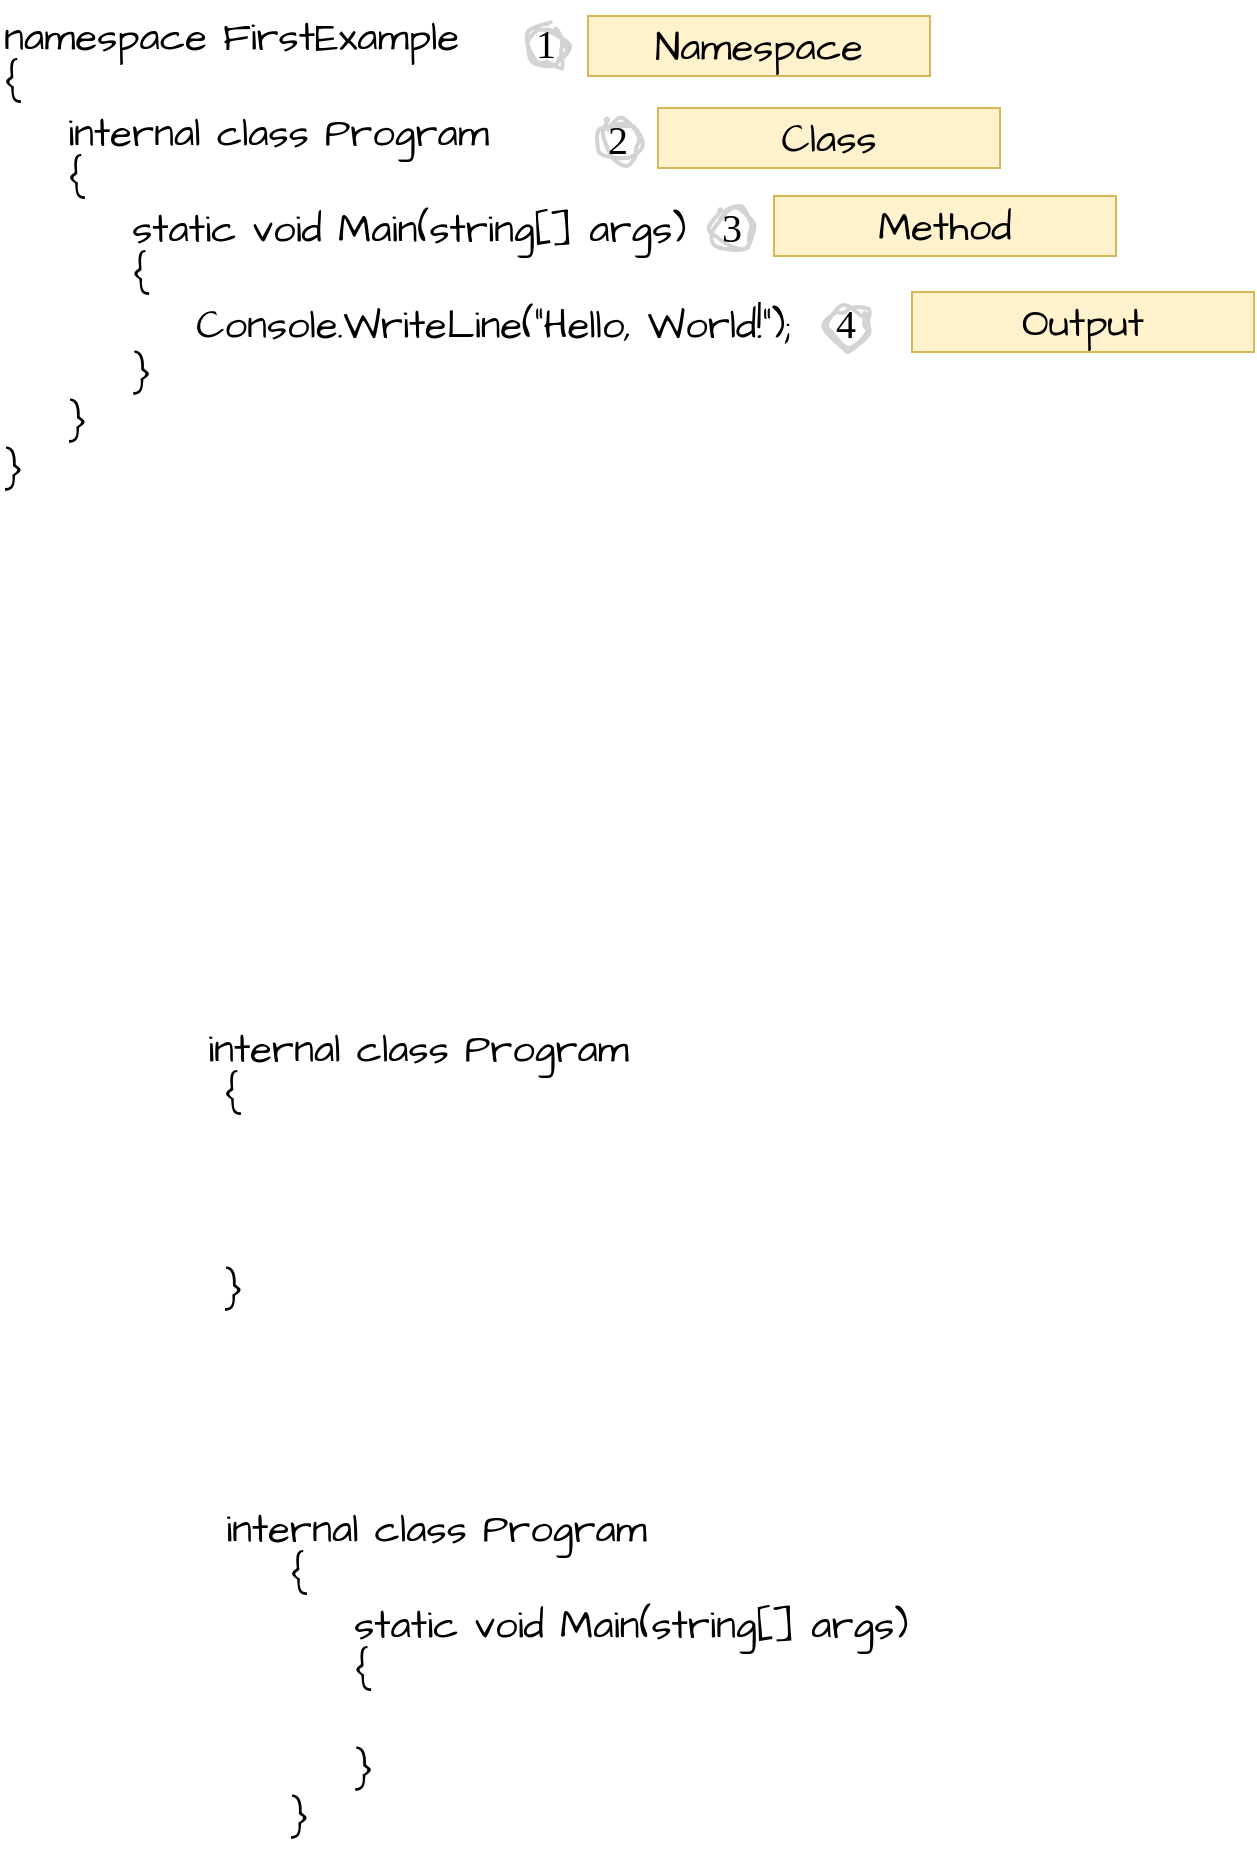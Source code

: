 <mxfile version="22.1.11" type="device">
  <diagram name="Σελίδα-1" id="hP1Nd9hT1WSnaAeC4IM6">
    <mxGraphModel dx="864" dy="516" grid="0" gridSize="10" guides="1" tooltips="1" connect="1" arrows="1" fold="1" page="1" pageScale="1" pageWidth="827" pageHeight="1169" math="0" shadow="0">
      <root>
        <mxCell id="0" />
        <mxCell id="1" parent="0" />
        <mxCell id="AA1_4V5GRdpOy6ZbC0qR-2" value="namespace FirstExample&#xa;{&#xa;    internal class Program&#xa;    {&#xa;        static void Main(string[] args)&#xa;        {&#xa;            Console.WriteLine(&quot;Hello, World!&quot;);&#xa;        }&#xa;    }&#xa;}" style="text;whiteSpace=wrap;fontSize=20;fontFamily=Architects Daughter;" vertex="1" parent="1">
          <mxGeometry x="82" y="116" width="620" height="392" as="geometry" />
        </mxCell>
        <mxCell id="AA1_4V5GRdpOy6ZbC0qR-3" value="1" style="ellipse;whiteSpace=wrap;html=1;aspect=fixed;strokeWidth=2;fontFamily=Tahoma;spacingBottom=4;spacingRight=2;strokeColor=#d3d3d3;sketch=1;hachureGap=4;jiggle=2;curveFitting=1;fontSource=https%3A%2F%2Ffonts.googleapis.com%2Fcss%3Ffamily%3DArchitects%2BDaughter;fontSize=20;" vertex="1" parent="1">
          <mxGeometry x="346" y="129" width="20" height="20" as="geometry" />
        </mxCell>
        <mxCell id="AA1_4V5GRdpOy6ZbC0qR-4" value="2" style="ellipse;whiteSpace=wrap;html=1;aspect=fixed;strokeWidth=2;fontFamily=Tahoma;spacingBottom=4;spacingRight=2;strokeColor=#d3d3d3;sketch=1;hachureGap=4;jiggle=2;curveFitting=1;fontSource=https%3A%2F%2Ffonts.googleapis.com%2Fcss%3Ffamily%3DArchitects%2BDaughter;fontSize=20;" vertex="1" parent="1">
          <mxGeometry x="382" y="177" width="20" height="20" as="geometry" />
        </mxCell>
        <mxCell id="AA1_4V5GRdpOy6ZbC0qR-5" value="3" style="ellipse;whiteSpace=wrap;html=1;aspect=fixed;strokeWidth=2;fontFamily=Tahoma;spacingBottom=4;spacingRight=2;strokeColor=#d3d3d3;sketch=1;hachureGap=4;jiggle=2;curveFitting=1;fontSource=https%3A%2F%2Ffonts.googleapis.com%2Fcss%3Ffamily%3DArchitects%2BDaughter;fontSize=20;" vertex="1" parent="1">
          <mxGeometry x="439" y="221" width="20" height="20" as="geometry" />
        </mxCell>
        <mxCell id="AA1_4V5GRdpOy6ZbC0qR-6" value="4" style="ellipse;whiteSpace=wrap;html=1;aspect=fixed;strokeWidth=2;fontFamily=Tahoma;spacingBottom=4;spacingRight=2;strokeColor=#d3d3d3;sketch=1;hachureGap=4;jiggle=2;curveFitting=1;fontSource=https%3A%2F%2Ffonts.googleapis.com%2Fcss%3Ffamily%3DArchitects%2BDaughter;fontSize=20;" vertex="1" parent="1">
          <mxGeometry x="496" y="269" width="20" height="20" as="geometry" />
        </mxCell>
        <mxCell id="AA1_4V5GRdpOy6ZbC0qR-8" value="Namespace" style="text;html=1;strokeColor=#d6b656;fillColor=#fff2cc;align=center;verticalAlign=middle;whiteSpace=wrap;rounded=0;fontSize=20;fontFamily=Architects Daughter;" vertex="1" parent="1">
          <mxGeometry x="376" y="124" width="171" height="30" as="geometry" />
        </mxCell>
        <mxCell id="AA1_4V5GRdpOy6ZbC0qR-12" value="Class" style="text;html=1;strokeColor=#d6b656;fillColor=#fff2cc;align=center;verticalAlign=middle;whiteSpace=wrap;rounded=0;fontSize=20;fontFamily=Architects Daughter;" vertex="1" parent="1">
          <mxGeometry x="411" y="170" width="171" height="30" as="geometry" />
        </mxCell>
        <mxCell id="AA1_4V5GRdpOy6ZbC0qR-14" value="Method" style="text;html=1;strokeColor=#d6b656;fillColor=#fff2cc;align=center;verticalAlign=middle;whiteSpace=wrap;rounded=0;fontSize=20;fontFamily=Architects Daughter;" vertex="1" parent="1">
          <mxGeometry x="469" y="214" width="171" height="30" as="geometry" />
        </mxCell>
        <mxCell id="AA1_4V5GRdpOy6ZbC0qR-15" value="Output" style="text;html=1;strokeColor=#d6b656;fillColor=#fff2cc;align=center;verticalAlign=middle;whiteSpace=wrap;rounded=0;fontSize=20;fontFamily=Architects Daughter;" vertex="1" parent="1">
          <mxGeometry x="538" y="262" width="171" height="30" as="geometry" />
        </mxCell>
        <mxCell id="AA1_4V5GRdpOy6ZbC0qR-16" value="internal class Program&#xa; {&#xa;   &#xa;&#xa;&#xa; }" style="text;whiteSpace=wrap;fontSize=20;fontFamily=Architects Daughter;" vertex="1" parent="1">
          <mxGeometry x="184" y="622" width="346" height="158" as="geometry" />
        </mxCell>
        <mxCell id="AA1_4V5GRdpOy6ZbC0qR-17" value="internal class Program&#xa;    {&#xa;        static void Main(string[] args)&#xa;        {&#xa;            &#xa;        }&#xa;    }" style="text;whiteSpace=wrap;fontSize=20;fontFamily=Architects Daughter;" vertex="1" parent="1">
          <mxGeometry x="193" y="862" width="369" height="190" as="geometry" />
        </mxCell>
      </root>
    </mxGraphModel>
  </diagram>
</mxfile>
